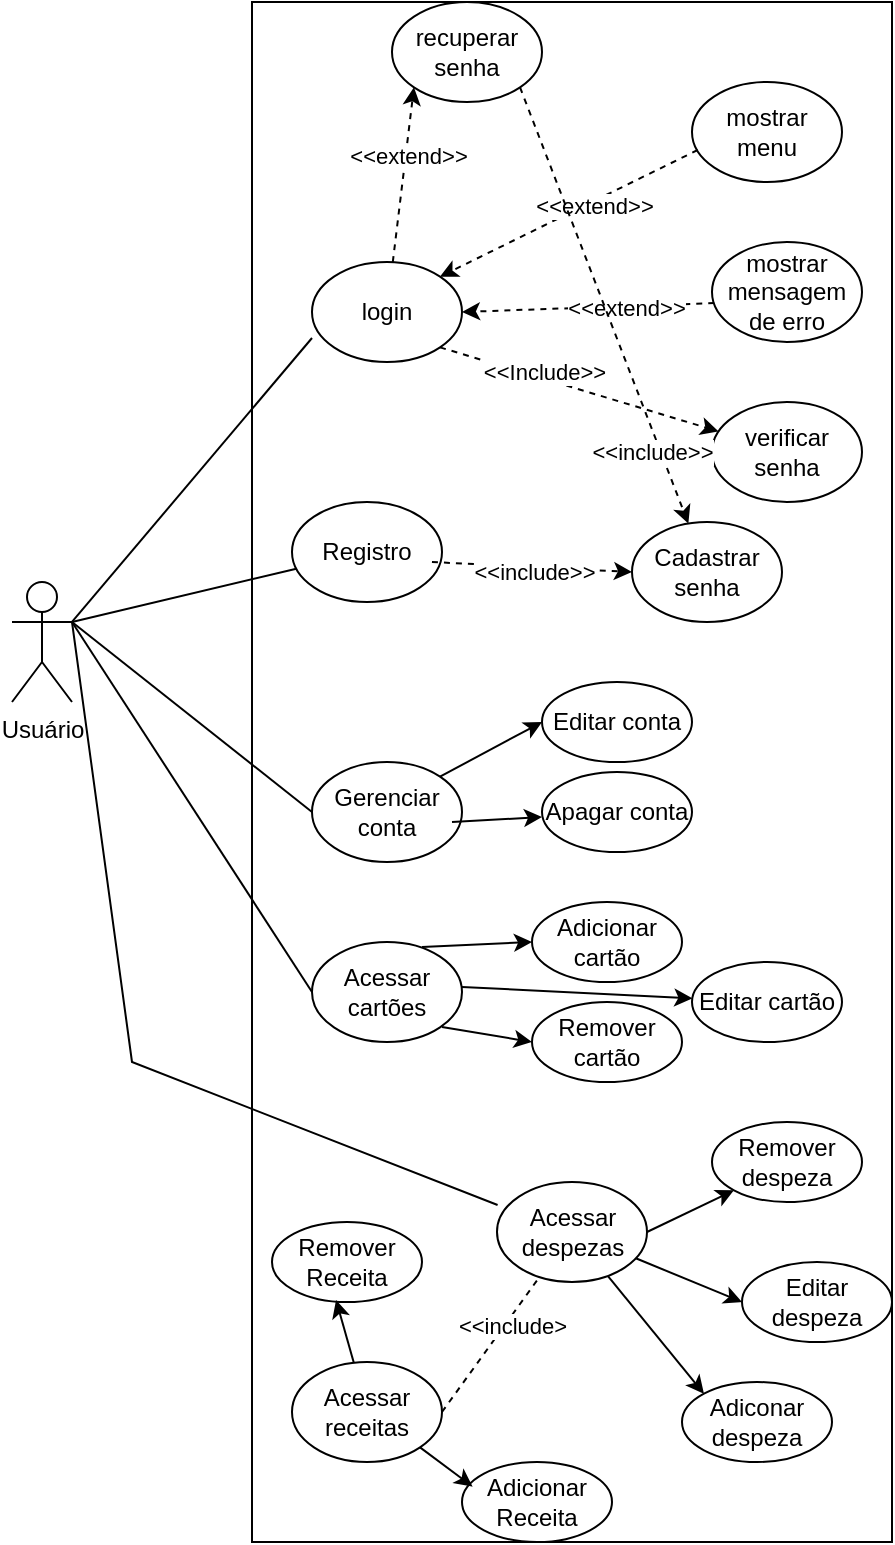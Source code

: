 <mxfile version="20.2.8" type="device"><diagram id="U4gzMv9YUOwQPBKD3nMo" name="Page-1"><mxGraphModel dx="868" dy="553" grid="1" gridSize="10" guides="1" tooltips="1" connect="1" arrows="1" fold="1" page="1" pageScale="1" pageWidth="850" pageHeight="1100" math="0" shadow="0"><root><mxCell id="0"/><mxCell id="1" parent="0"/><mxCell id="Hm5RPSJlpVDkJma_by3K-1" value="" style="rounded=0;whiteSpace=wrap;html=1;" vertex="1" parent="1"><mxGeometry x="340" y="40" width="320" height="770" as="geometry"/></mxCell><mxCell id="Hm5RPSJlpVDkJma_by3K-2" value="Usuário" style="shape=umlActor;verticalLabelPosition=bottom;verticalAlign=top;html=1;outlineConnect=0;" vertex="1" parent="1"><mxGeometry x="220" y="330" width="30" height="60" as="geometry"/></mxCell><mxCell id="Hm5RPSJlpVDkJma_by3K-4" value="login" style="ellipse;whiteSpace=wrap;html=1;" vertex="1" parent="1"><mxGeometry x="370" y="170" width="75" height="50" as="geometry"/></mxCell><mxCell id="Hm5RPSJlpVDkJma_by3K-6" value="Registro" style="ellipse;whiteSpace=wrap;html=1;" vertex="1" parent="1"><mxGeometry x="360" y="290" width="75" height="50" as="geometry"/></mxCell><mxCell id="Hm5RPSJlpVDkJma_by3K-7" value="verificar&lt;br&gt;senha" style="ellipse;whiteSpace=wrap;html=1;" vertex="1" parent="1"><mxGeometry x="570" y="240" width="75" height="50" as="geometry"/></mxCell><mxCell id="Hm5RPSJlpVDkJma_by3K-8" value="recuperar senha" style="ellipse;whiteSpace=wrap;html=1;" vertex="1" parent="1"><mxGeometry x="410" y="40" width="75" height="50" as="geometry"/></mxCell><mxCell id="Hm5RPSJlpVDkJma_by3K-9" value="Gerenciar conta" style="ellipse;whiteSpace=wrap;html=1;" vertex="1" parent="1"><mxGeometry x="370" y="420" width="75" height="50" as="geometry"/></mxCell><mxCell id="Hm5RPSJlpVDkJma_by3K-10" value="Acessar despezas" style="ellipse;whiteSpace=wrap;html=1;" vertex="1" parent="1"><mxGeometry x="462.5" y="630" width="75" height="50" as="geometry"/></mxCell><mxCell id="Hm5RPSJlpVDkJma_by3K-11" value="Acessar cartões" style="ellipse;whiteSpace=wrap;html=1;" vertex="1" parent="1"><mxGeometry x="370" y="510" width="75" height="50" as="geometry"/></mxCell><mxCell id="Hm5RPSJlpVDkJma_by3K-13" value="" style="endArrow=none;html=1;rounded=0;entryX=0;entryY=0.76;entryDx=0;entryDy=0;entryPerimeter=0;exitX=1;exitY=0.333;exitDx=0;exitDy=0;exitPerimeter=0;" edge="1" parent="1" source="Hm5RPSJlpVDkJma_by3K-2" target="Hm5RPSJlpVDkJma_by3K-4"><mxGeometry width="50" height="50" relative="1" as="geometry"><mxPoint x="260" y="270" as="sourcePoint"/><mxPoint x="310" y="220" as="targetPoint"/></mxGeometry></mxCell><mxCell id="Hm5RPSJlpVDkJma_by3K-14" value="" style="endArrow=none;html=1;rounded=0;" edge="1" parent="1" target="Hm5RPSJlpVDkJma_by3K-6"><mxGeometry width="50" height="50" relative="1" as="geometry"><mxPoint x="250" y="350" as="sourcePoint"/><mxPoint x="310" y="220" as="targetPoint"/></mxGeometry></mxCell><mxCell id="Hm5RPSJlpVDkJma_by3K-15" value="" style="endArrow=none;html=1;rounded=0;entryX=0;entryY=0.5;entryDx=0;entryDy=0;exitX=1;exitY=0.333;exitDx=0;exitDy=0;exitPerimeter=0;" edge="1" parent="1" source="Hm5RPSJlpVDkJma_by3K-2" target="Hm5RPSJlpVDkJma_by3K-9"><mxGeometry width="50" height="50" relative="1" as="geometry"><mxPoint x="260" y="270" as="sourcePoint"/><mxPoint x="310" y="220" as="targetPoint"/></mxGeometry></mxCell><mxCell id="Hm5RPSJlpVDkJma_by3K-16" value="" style="endArrow=none;html=1;rounded=0;entryX=0;entryY=0.5;entryDx=0;entryDy=0;exitX=1;exitY=0.333;exitDx=0;exitDy=0;exitPerimeter=0;" edge="1" parent="1" source="Hm5RPSJlpVDkJma_by3K-2" target="Hm5RPSJlpVDkJma_by3K-11"><mxGeometry width="50" height="50" relative="1" as="geometry"><mxPoint x="260" y="270" as="sourcePoint"/><mxPoint x="310" y="220" as="targetPoint"/></mxGeometry></mxCell><mxCell id="Hm5RPSJlpVDkJma_by3K-17" value="Acessar receitas" style="ellipse;whiteSpace=wrap;html=1;" vertex="1" parent="1"><mxGeometry x="360" y="720" width="75" height="50" as="geometry"/></mxCell><mxCell id="Hm5RPSJlpVDkJma_by3K-18" value="" style="endArrow=none;html=1;rounded=0;entryX=0.004;entryY=0.23;entryDx=0;entryDy=0;entryPerimeter=0;" edge="1" parent="1" target="Hm5RPSJlpVDkJma_by3K-10"><mxGeometry width="50" height="50" relative="1" as="geometry"><mxPoint x="250" y="350" as="sourcePoint"/><mxPoint x="300" y="570" as="targetPoint"/><Array as="points"><mxPoint x="280" y="570"/></Array></mxGeometry></mxCell><mxCell id="Hm5RPSJlpVDkJma_by3K-19" value="" style="endArrow=none;html=1;rounded=0;exitX=1;exitY=0.5;exitDx=0;exitDy=0;dashed=1;" edge="1" parent="1" source="Hm5RPSJlpVDkJma_by3K-17" target="Hm5RPSJlpVDkJma_by3K-10"><mxGeometry width="50" height="50" relative="1" as="geometry"><mxPoint x="445" y="540" as="sourcePoint"/><mxPoint x="495" y="490" as="targetPoint"/></mxGeometry></mxCell><mxCell id="Hm5RPSJlpVDkJma_by3K-67" value="&amp;lt;&amp;lt;include&amp;gt;" style="edgeLabel;html=1;align=center;verticalAlign=middle;resizable=0;points=[];" vertex="1" connectable="0" parent="Hm5RPSJlpVDkJma_by3K-19"><mxGeometry x="0.326" y="-2" relative="1" as="geometry"><mxPoint x="1" as="offset"/></mxGeometry></mxCell><mxCell id="Hm5RPSJlpVDkJma_by3K-20" value="" style="endArrow=classic;html=1;rounded=0;exitX=1;exitY=1;exitDx=0;exitDy=0;dashed=1;" edge="1" parent="1" source="Hm5RPSJlpVDkJma_by3K-4" target="Hm5RPSJlpVDkJma_by3K-7"><mxGeometry width="50" height="50" relative="1" as="geometry"><mxPoint x="445" y="220" as="sourcePoint"/><mxPoint x="495" y="170" as="targetPoint"/></mxGeometry></mxCell><mxCell id="Hm5RPSJlpVDkJma_by3K-59" value="&amp;lt;&amp;lt;Include&amp;gt;&amp;gt;" style="edgeLabel;html=1;align=center;verticalAlign=middle;resizable=0;points=[];" vertex="1" connectable="0" parent="Hm5RPSJlpVDkJma_by3K-20"><mxGeometry x="-0.472" y="-1" relative="1" as="geometry"><mxPoint x="15" as="offset"/></mxGeometry></mxCell><mxCell id="Hm5RPSJlpVDkJma_by3K-23" value="" style="endArrow=classic;html=1;rounded=0;entryX=0;entryY=1;entryDx=0;entryDy=0;dashed=1;" edge="1" parent="1" source="Hm5RPSJlpVDkJma_by3K-4" target="Hm5RPSJlpVDkJma_by3K-8"><mxGeometry width="50" height="50" relative="1" as="geometry"><mxPoint x="430" y="170" as="sourcePoint"/><mxPoint x="450" y="150" as="targetPoint"/></mxGeometry></mxCell><mxCell id="Hm5RPSJlpVDkJma_by3K-62" value="&amp;lt;&amp;lt;extend&amp;gt;&amp;gt;" style="edgeLabel;html=1;align=center;verticalAlign=middle;resizable=0;points=[];" vertex="1" connectable="0" parent="Hm5RPSJlpVDkJma_by3K-23"><mxGeometry x="0.229" y="-1" relative="1" as="geometry"><mxPoint as="offset"/></mxGeometry></mxCell><mxCell id="Hm5RPSJlpVDkJma_by3K-24" value="mostrar mensagem de erro" style="ellipse;whiteSpace=wrap;html=1;" vertex="1" parent="1"><mxGeometry x="570" y="160" width="75" height="50" as="geometry"/></mxCell><mxCell id="Hm5RPSJlpVDkJma_by3K-25" value="" style="endArrow=classic;html=1;rounded=0;entryX=1;entryY=0.5;entryDx=0;entryDy=0;exitX=0.015;exitY=0.611;exitDx=0;exitDy=0;exitPerimeter=0;dashed=1;" edge="1" parent="1" source="Hm5RPSJlpVDkJma_by3K-24" target="Hm5RPSJlpVDkJma_by3K-4"><mxGeometry width="50" height="50" relative="1" as="geometry"><mxPoint x="520" y="194.5" as="sourcePoint"/><mxPoint x="480" y="194.5" as="targetPoint"/></mxGeometry></mxCell><mxCell id="Hm5RPSJlpVDkJma_by3K-60" value="&amp;lt;&amp;lt;extend&amp;gt;&amp;gt;" style="edgeLabel;html=1;align=center;verticalAlign=middle;resizable=0;points=[];" vertex="1" connectable="0" parent="Hm5RPSJlpVDkJma_by3K-25"><mxGeometry x="-0.293" y="1" relative="1" as="geometry"><mxPoint as="offset"/></mxGeometry></mxCell><mxCell id="Hm5RPSJlpVDkJma_by3K-26" value="Cadastrar senha" style="ellipse;whiteSpace=wrap;html=1;" vertex="1" parent="1"><mxGeometry x="530" y="300" width="75" height="50" as="geometry"/></mxCell><mxCell id="Hm5RPSJlpVDkJma_by3K-27" value="mostrar menu" style="ellipse;whiteSpace=wrap;html=1;" vertex="1" parent="1"><mxGeometry x="560" y="80" width="75" height="50" as="geometry"/></mxCell><mxCell id="Hm5RPSJlpVDkJma_by3K-28" value="" style="endArrow=classic;html=1;rounded=0;entryX=1;entryY=0;entryDx=0;entryDy=0;dashed=1;exitX=0.038;exitY=0.68;exitDx=0;exitDy=0;exitPerimeter=0;" edge="1" parent="1" source="Hm5RPSJlpVDkJma_by3K-27" target="Hm5RPSJlpVDkJma_by3K-4"><mxGeometry width="50" height="50" relative="1" as="geometry"><mxPoint x="520" y="140" as="sourcePoint"/><mxPoint x="570" y="90" as="targetPoint"/></mxGeometry></mxCell><mxCell id="Hm5RPSJlpVDkJma_by3K-61" value="&amp;lt;&amp;lt;extend&amp;gt;&amp;gt;" style="edgeLabel;html=1;align=center;verticalAlign=middle;resizable=0;points=[];" vertex="1" connectable="0" parent="Hm5RPSJlpVDkJma_by3K-28"><mxGeometry x="-0.174" y="2" relative="1" as="geometry"><mxPoint as="offset"/></mxGeometry></mxCell><mxCell id="Hm5RPSJlpVDkJma_by3K-29" value="" style="endArrow=classic;html=1;rounded=0;exitX=1;exitY=1;exitDx=0;exitDy=0;dashed=1;" edge="1" parent="1" source="Hm5RPSJlpVDkJma_by3K-8" target="Hm5RPSJlpVDkJma_by3K-26"><mxGeometry width="50" height="50" relative="1" as="geometry"><mxPoint x="480" y="110" as="sourcePoint"/><mxPoint x="530" y="60" as="targetPoint"/></mxGeometry></mxCell><mxCell id="Hm5RPSJlpVDkJma_by3K-63" value="&amp;lt;&amp;lt;include&amp;gt;&amp;gt;" style="edgeLabel;html=1;align=center;verticalAlign=middle;resizable=0;points=[];" vertex="1" connectable="0" parent="Hm5RPSJlpVDkJma_by3K-29"><mxGeometry x="0.672" y="-1" relative="1" as="geometry"><mxPoint x="-4" y="-1" as="offset"/></mxGeometry></mxCell><mxCell id="Hm5RPSJlpVDkJma_by3K-31" value="" style="endArrow=classic;html=1;rounded=0;exitX=0.933;exitY=0.6;exitDx=0;exitDy=0;exitPerimeter=0;entryX=0;entryY=0.5;entryDx=0;entryDy=0;dashed=1;" edge="1" parent="1" source="Hm5RPSJlpVDkJma_by3K-6" target="Hm5RPSJlpVDkJma_by3K-26"><mxGeometry width="50" height="50" relative="1" as="geometry"><mxPoint x="420" y="330" as="sourcePoint"/><mxPoint x="470" y="280" as="targetPoint"/></mxGeometry></mxCell><mxCell id="Hm5RPSJlpVDkJma_by3K-65" value="&amp;lt;&amp;lt;include&amp;gt;&amp;gt;" style="edgeLabel;html=1;align=center;verticalAlign=middle;resizable=0;points=[];" vertex="1" connectable="0" parent="Hm5RPSJlpVDkJma_by3K-31"><mxGeometry x="-0.246" y="-3" relative="1" as="geometry"><mxPoint x="13" as="offset"/></mxGeometry></mxCell><mxCell id="Hm5RPSJlpVDkJma_by3K-34" value="Apagar conta" style="ellipse;whiteSpace=wrap;html=1;" vertex="1" parent="1"><mxGeometry x="485" y="425" width="75" height="40" as="geometry"/></mxCell><mxCell id="Hm5RPSJlpVDkJma_by3K-35" value="" style="endArrow=classic;html=1;rounded=0;entryX=0;entryY=0.5;entryDx=0;entryDy=0;" edge="1" parent="1"><mxGeometry width="50" height="50" relative="1" as="geometry"><mxPoint x="440" y="450" as="sourcePoint"/><mxPoint x="485" y="447.5" as="targetPoint"/></mxGeometry></mxCell><mxCell id="Hm5RPSJlpVDkJma_by3K-39" value="Editar conta" style="ellipse;whiteSpace=wrap;html=1;" vertex="1" parent="1"><mxGeometry x="485" y="380" width="75" height="40" as="geometry"/></mxCell><mxCell id="Hm5RPSJlpVDkJma_by3K-40" value="" style="endArrow=classic;html=1;rounded=0;entryX=0;entryY=0.5;entryDx=0;entryDy=0;exitX=1;exitY=0;exitDx=0;exitDy=0;" edge="1" parent="1" source="Hm5RPSJlpVDkJma_by3K-9" target="Hm5RPSJlpVDkJma_by3K-39"><mxGeometry width="50" height="50" relative="1" as="geometry"><mxPoint x="435" y="412.5" as="sourcePoint"/><mxPoint x="480" y="410" as="targetPoint"/></mxGeometry></mxCell><mxCell id="Hm5RPSJlpVDkJma_by3K-41" value="Adicionar cartão" style="ellipse;whiteSpace=wrap;html=1;" vertex="1" parent="1"><mxGeometry x="480" y="490" width="75" height="40" as="geometry"/></mxCell><mxCell id="Hm5RPSJlpVDkJma_by3K-42" value="Remover cartão" style="ellipse;whiteSpace=wrap;html=1;" vertex="1" parent="1"><mxGeometry x="480" y="540" width="75" height="40" as="geometry"/></mxCell><mxCell id="Hm5RPSJlpVDkJma_by3K-43" value="Editar cartão" style="ellipse;whiteSpace=wrap;html=1;" vertex="1" parent="1"><mxGeometry x="560" y="520" width="75" height="40" as="geometry"/></mxCell><mxCell id="Hm5RPSJlpVDkJma_by3K-45" value="" style="endArrow=classic;html=1;rounded=0;" edge="1" parent="1" target="Hm5RPSJlpVDkJma_by3K-43"><mxGeometry width="50" height="50" relative="1" as="geometry"><mxPoint x="445" y="532.5" as="sourcePoint"/><mxPoint x="490" y="530" as="targetPoint"/></mxGeometry></mxCell><mxCell id="Hm5RPSJlpVDkJma_by3K-46" value="" style="endArrow=classic;html=1;rounded=0;entryX=0;entryY=0.5;entryDx=0;entryDy=0;" edge="1" parent="1" target="Hm5RPSJlpVDkJma_by3K-41"><mxGeometry width="50" height="50" relative="1" as="geometry"><mxPoint x="425" y="512.5" as="sourcePoint"/><mxPoint x="470" y="510" as="targetPoint"/></mxGeometry></mxCell><mxCell id="Hm5RPSJlpVDkJma_by3K-47" value="" style="endArrow=classic;html=1;rounded=0;" edge="1" parent="1"><mxGeometry width="50" height="50" relative="1" as="geometry"><mxPoint x="435" y="552.5" as="sourcePoint"/><mxPoint x="480" y="560" as="targetPoint"/></mxGeometry></mxCell><mxCell id="Hm5RPSJlpVDkJma_by3K-48" value="Adicionar Receita" style="ellipse;whiteSpace=wrap;html=1;" vertex="1" parent="1"><mxGeometry x="445" y="770" width="75" height="40" as="geometry"/></mxCell><mxCell id="Hm5RPSJlpVDkJma_by3K-50" value="Remover Receita" style="ellipse;whiteSpace=wrap;html=1;" vertex="1" parent="1"><mxGeometry x="350" y="650" width="75" height="40" as="geometry"/></mxCell><mxCell id="Hm5RPSJlpVDkJma_by3K-51" value="Remover despeza" style="ellipse;whiteSpace=wrap;html=1;" vertex="1" parent="1"><mxGeometry x="570" y="600" width="75" height="40" as="geometry"/></mxCell><mxCell id="Hm5RPSJlpVDkJma_by3K-52" value="Adiconar despeza" style="ellipse;whiteSpace=wrap;html=1;" vertex="1" parent="1"><mxGeometry x="555" y="730" width="75" height="40" as="geometry"/></mxCell><mxCell id="Hm5RPSJlpVDkJma_by3K-53" value="Editar despeza" style="ellipse;whiteSpace=wrap;html=1;" vertex="1" parent="1"><mxGeometry x="585" y="670" width="75" height="40" as="geometry"/></mxCell><mxCell id="Hm5RPSJlpVDkJma_by3K-54" value="" style="endArrow=classic;html=1;rounded=0;entryX=0.427;entryY=0.975;entryDx=0;entryDy=0;entryPerimeter=0;" edge="1" parent="1" source="Hm5RPSJlpVDkJma_by3K-17" target="Hm5RPSJlpVDkJma_by3K-50"><mxGeometry width="50" height="50" relative="1" as="geometry"><mxPoint x="422.5" y="655" as="sourcePoint"/><mxPoint x="472.5" y="605" as="targetPoint"/></mxGeometry></mxCell><mxCell id="Hm5RPSJlpVDkJma_by3K-55" value="" style="endArrow=classic;html=1;rounded=0;entryX=0.071;entryY=0.308;entryDx=0;entryDy=0;exitX=1;exitY=1;exitDx=0;exitDy=0;entryPerimeter=0;" edge="1" parent="1" source="Hm5RPSJlpVDkJma_by3K-17" target="Hm5RPSJlpVDkJma_by3K-48"><mxGeometry width="50" height="50" relative="1" as="geometry"><mxPoint x="407.92" y="725" as="sourcePoint"/><mxPoint x="434.995" y="708.4" as="targetPoint"/></mxGeometry></mxCell><mxCell id="Hm5RPSJlpVDkJma_by3K-56" value="" style="endArrow=classic;html=1;rounded=0;entryX=0;entryY=1;entryDx=0;entryDy=0;exitX=1;exitY=0.5;exitDx=0;exitDy=0;" edge="1" parent="1" source="Hm5RPSJlpVDkJma_by3K-10" target="Hm5RPSJlpVDkJma_by3K-51"><mxGeometry width="50" height="50" relative="1" as="geometry"><mxPoint x="546.304" y="684.999" as="sourcePoint"/><mxPoint x="570" y="722.18" as="targetPoint"/></mxGeometry></mxCell><mxCell id="Hm5RPSJlpVDkJma_by3K-57" value="" style="endArrow=classic;html=1;rounded=0;entryX=0;entryY=0.5;entryDx=0;entryDy=0;" edge="1" parent="1" source="Hm5RPSJlpVDkJma_by3K-10" target="Hm5RPSJlpVDkJma_by3K-53"><mxGeometry width="50" height="50" relative="1" as="geometry"><mxPoint x="560.004" y="699.999" as="sourcePoint"/><mxPoint x="595.055" y="689.338" as="targetPoint"/></mxGeometry></mxCell><mxCell id="Hm5RPSJlpVDkJma_by3K-58" value="" style="endArrow=classic;html=1;rounded=0;entryX=0;entryY=0;entryDx=0;entryDy=0;" edge="1" parent="1" source="Hm5RPSJlpVDkJma_by3K-10" target="Hm5RPSJlpVDkJma_by3K-52"><mxGeometry width="50" height="50" relative="1" as="geometry"><mxPoint x="545.004" y="724.999" as="sourcePoint"/><mxPoint x="570" y="730" as="targetPoint"/></mxGeometry></mxCell></root></mxGraphModel></diagram></mxfile>